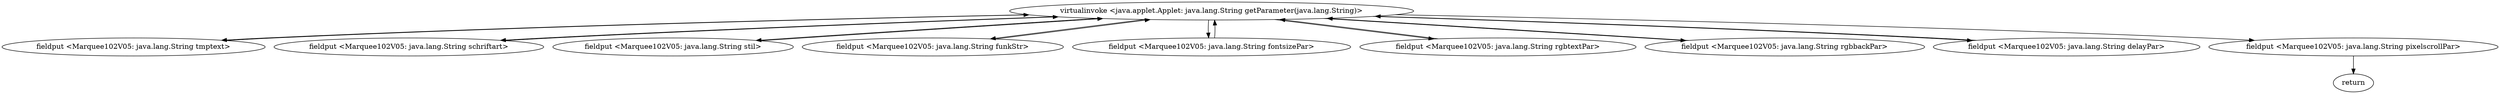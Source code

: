 digraph "" {
"virtualinvoke <java.applet.Applet: java.lang.String getParameter(java.lang.String)>";
 "virtualinvoke <java.applet.Applet: java.lang.String getParameter(java.lang.String)>"->"fieldput <Marquee102V05: java.lang.String tmptext>";
 "fieldput <Marquee102V05: java.lang.String tmptext>"->"virtualinvoke <java.applet.Applet: java.lang.String getParameter(java.lang.String)>";
 "virtualinvoke <java.applet.Applet: java.lang.String getParameter(java.lang.String)>"->"fieldput <Marquee102V05: java.lang.String schriftart>";
 "fieldput <Marquee102V05: java.lang.String schriftart>"->"virtualinvoke <java.applet.Applet: java.lang.String getParameter(java.lang.String)>";
 "virtualinvoke <java.applet.Applet: java.lang.String getParameter(java.lang.String)>"->"fieldput <Marquee102V05: java.lang.String stil>";
 "fieldput <Marquee102V05: java.lang.String stil>"->"virtualinvoke <java.applet.Applet: java.lang.String getParameter(java.lang.String)>";
 "virtualinvoke <java.applet.Applet: java.lang.String getParameter(java.lang.String)>"->"fieldput <Marquee102V05: java.lang.String funkStr>";
 "fieldput <Marquee102V05: java.lang.String funkStr>"->"virtualinvoke <java.applet.Applet: java.lang.String getParameter(java.lang.String)>";
 "virtualinvoke <java.applet.Applet: java.lang.String getParameter(java.lang.String)>"->"fieldput <Marquee102V05: java.lang.String fontsizePar>";
 "fieldput <Marquee102V05: java.lang.String fontsizePar>"->"virtualinvoke <java.applet.Applet: java.lang.String getParameter(java.lang.String)>";
 "virtualinvoke <java.applet.Applet: java.lang.String getParameter(java.lang.String)>"->"fieldput <Marquee102V05: java.lang.String rgbtextPar>";
 "fieldput <Marquee102V05: java.lang.String rgbtextPar>"->"virtualinvoke <java.applet.Applet: java.lang.String getParameter(java.lang.String)>";
 "virtualinvoke <java.applet.Applet: java.lang.String getParameter(java.lang.String)>"->"fieldput <Marquee102V05: java.lang.String rgbbackPar>";
 "fieldput <Marquee102V05: java.lang.String rgbbackPar>"->"virtualinvoke <java.applet.Applet: java.lang.String getParameter(java.lang.String)>";
 "virtualinvoke <java.applet.Applet: java.lang.String getParameter(java.lang.String)>"->"fieldput <Marquee102V05: java.lang.String delayPar>";
 "fieldput <Marquee102V05: java.lang.String delayPar>"->"virtualinvoke <java.applet.Applet: java.lang.String getParameter(java.lang.String)>";
 "virtualinvoke <java.applet.Applet: java.lang.String getParameter(java.lang.String)>"->"fieldput <Marquee102V05: java.lang.String pixelscrollPar>";
 "fieldput <Marquee102V05: java.lang.String pixelscrollPar>"->"return";
}

